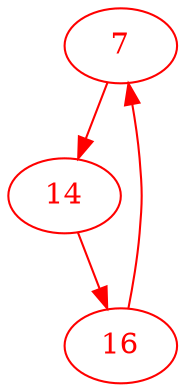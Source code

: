 digraph g{
node [color = red, fontcolor=red]; 7 14 16 ;
7 -> 14 [color=red] ;
14 -> 16 [color=red] ;
16 -> 7 [color=red] ;
}